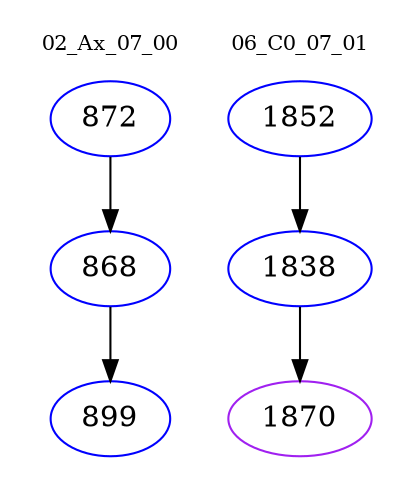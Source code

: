 digraph{
subgraph cluster_0 {
color = white
label = "02_Ax_07_00";
fontsize=10;
T0_872 [label="872", color="blue"]
T0_872 -> T0_868 [color="black"]
T0_868 [label="868", color="blue"]
T0_868 -> T0_899 [color="black"]
T0_899 [label="899", color="blue"]
}
subgraph cluster_1 {
color = white
label = "06_C0_07_01";
fontsize=10;
T1_1852 [label="1852", color="blue"]
T1_1852 -> T1_1838 [color="black"]
T1_1838 [label="1838", color="blue"]
T1_1838 -> T1_1870 [color="black"]
T1_1870 [label="1870", color="purple"]
}
}
